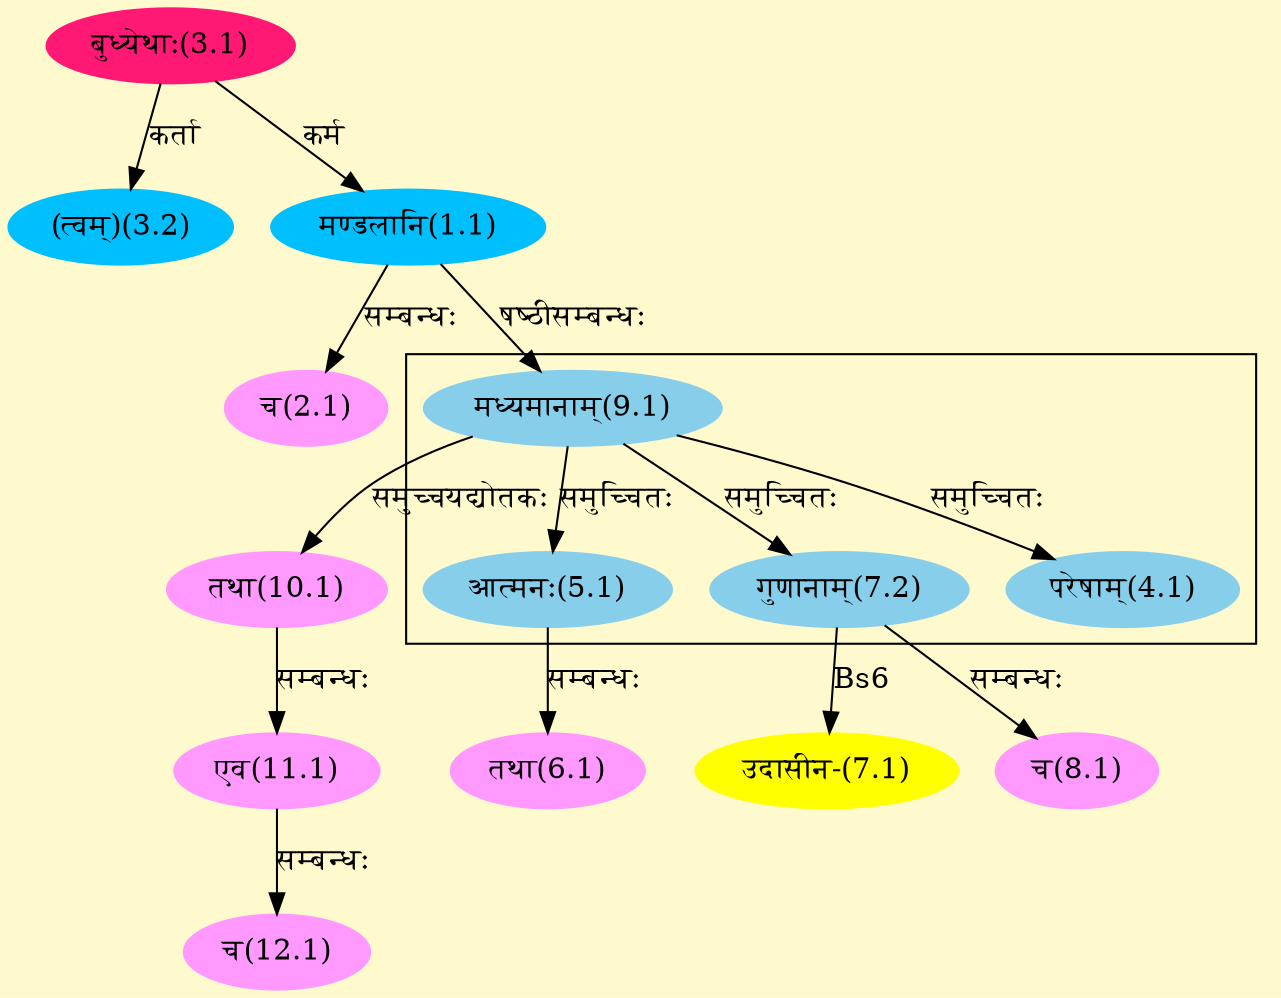 digraph G{
rankdir=BT;
 compound=true;
 bgcolor="lemonchiffon1";

subgraph cluster_1{
Node4_1 [style=filled, color="#87CEEB" label = "परेषाम्(4.1)"]
Node9_1 [style=filled, color="#87CEEB" label = "मध्यमानाम्(9.1)"]
Node5_1 [style=filled, color="#87CEEB" label = "आत्मनः(5.1)"]
Node7_2 [style=filled, color="#87CEEB" label = "गुणानाम्(7.2)"]

}
Node1_1 [style=filled, color="#00BFFF" label = "मण्डलानि(1.1)"]
Node3_1 [style=filled, color="#FF1975" label = "बुध्येथाः(3.1)"]
Node2_1 [style=filled, color="#FF99FF" label = "च(2.1)"]
Node3_2 [style=filled, color="#00BFFF" label = "(त्वम्)(3.2)"]
Node [style=filled, color="" label = "()"]
Node6_1 [style=filled, color="#FF99FF" label = "तथा(6.1)"]
Node5_1 [style=filled, color="#87CEEB" label = "आत्मनः(5.1)"]
Node7_1 [style=filled, color="#FFFF00" label = "उदासीन-(7.1)"]
Node7_2 [style=filled, color="#87CEEB" label = "गुणानाम्(7.2)"]
Node8_1 [style=filled, color="#FF99FF" label = "च(8.1)"]
Node9_1 [style=filled, color="#87CEEB" label = "मध्यमानाम्(9.1)"]
Node10_1 [style=filled, color="#FF99FF" label = "तथा(10.1)"]
Node11_1 [style=filled, color="#FF99FF" label = "एव(11.1)"]
Node12_1 [style=filled, color="#FF99FF" label = "च(12.1)"]
/* Start of Relations section */

Node1_1 -> Node3_1 [  label="कर्म"  dir="back" ]
Node2_1 -> Node1_1 [  label="सम्बन्धः"  dir="back" ]
Node3_2 -> Node3_1 [  label="कर्ता"  dir="back" ]
Node4_1 -> Node9_1 [  label="समुच्चितः"  dir="back" ]
Node5_1 -> Node9_1 [  label="समुच्चितः"  dir="back" ]
Node6_1 -> Node5_1 [  label="सम्बन्धः"  dir="back" ]
Node7_1 -> Node7_2 [  label="Bs6"  dir="back" ]
Node7_2 -> Node9_1 [  label="समुच्चितः"  dir="back" ]
Node8_1 -> Node7_2 [  label="सम्बन्धः"  dir="back" ]
Node9_1 -> Node1_1 [  label="षष्ठीसम्बन्धः"  dir="back" ]
Node10_1 -> Node9_1 [  label="समुच्चयद्योतकः"  dir="back" ]
Node11_1 -> Node10_1 [  label="सम्बन्धः"  dir="back" ]
Node12_1 -> Node11_1 [  label="सम्बन्धः"  dir="back" ]
}
